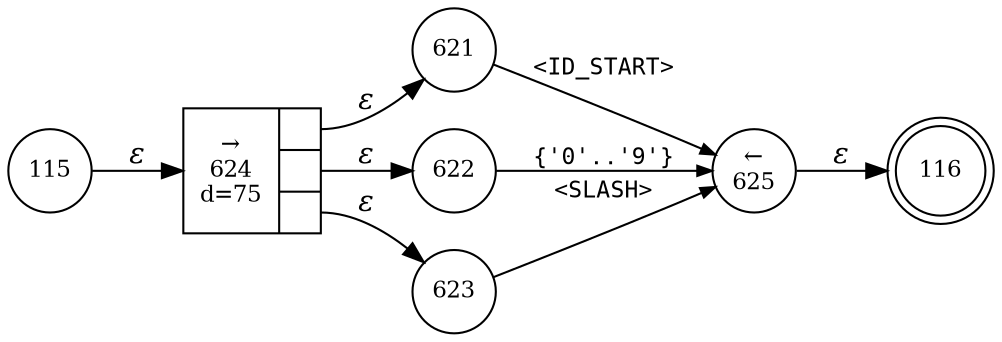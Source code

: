 digraph ATN {
rankdir=LR;
s116[fontsize=11, label="116", shape=doublecircle, fixedsize=true, width=.6];
s624[fontsize=11,label="{&rarr;\n624\nd=75|{<p0>|<p1>|<p2>}}", shape=record, fixedsize=false, peripheries=1];
s625[fontsize=11,label="&larr;\n625", shape=circle, fixedsize=true, width=.55, peripheries=1];
s115[fontsize=11,label="115", shape=circle, fixedsize=true, width=.55, peripheries=1];
s621[fontsize=11,label="621", shape=circle, fixedsize=true, width=.55, peripheries=1];
s622[fontsize=11,label="622", shape=circle, fixedsize=true, width=.55, peripheries=1];
s623[fontsize=11,label="623", shape=circle, fixedsize=true, width=.55, peripheries=1];
s115 -> s624 [fontname="Times-Italic", label="&epsilon;"];
s624:p0 -> s621 [fontname="Times-Italic", label="&epsilon;"];
s624:p1 -> s622 [fontname="Times-Italic", label="&epsilon;"];
s624:p2 -> s623 [fontname="Times-Italic", label="&epsilon;"];
s621 -> s625 [fontsize=11, fontname="Courier", arrowsize=.7, label = "<ID_START>", arrowhead = normal];
s622 -> s625 [fontsize=11, fontname="Courier", arrowsize=.7, label = "{'0'..'9'}", arrowhead = normal];
s623 -> s625 [fontsize=11, fontname="Courier", arrowsize=.7, label = "<SLASH>", arrowhead = normal];
s625 -> s116 [fontname="Times-Italic", label="&epsilon;"];
}